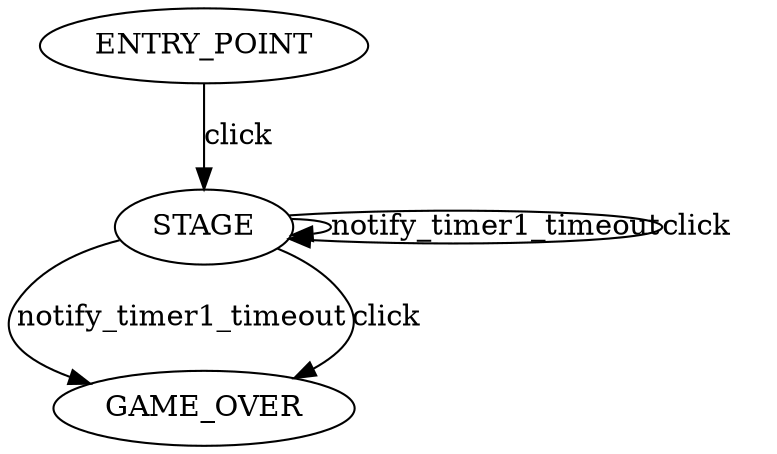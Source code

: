 digraph {
    ENTRY_POINT -> STAGE[label="click"]
    STAGE -> STAGE[label="notify_timer1_timeout"]
    STAGE -> GAME_OVER[label="notify_timer1_timeout"]
    STAGE -> STAGE[label="click"]
    STAGE -> GAME_OVER[label="click"]
}
